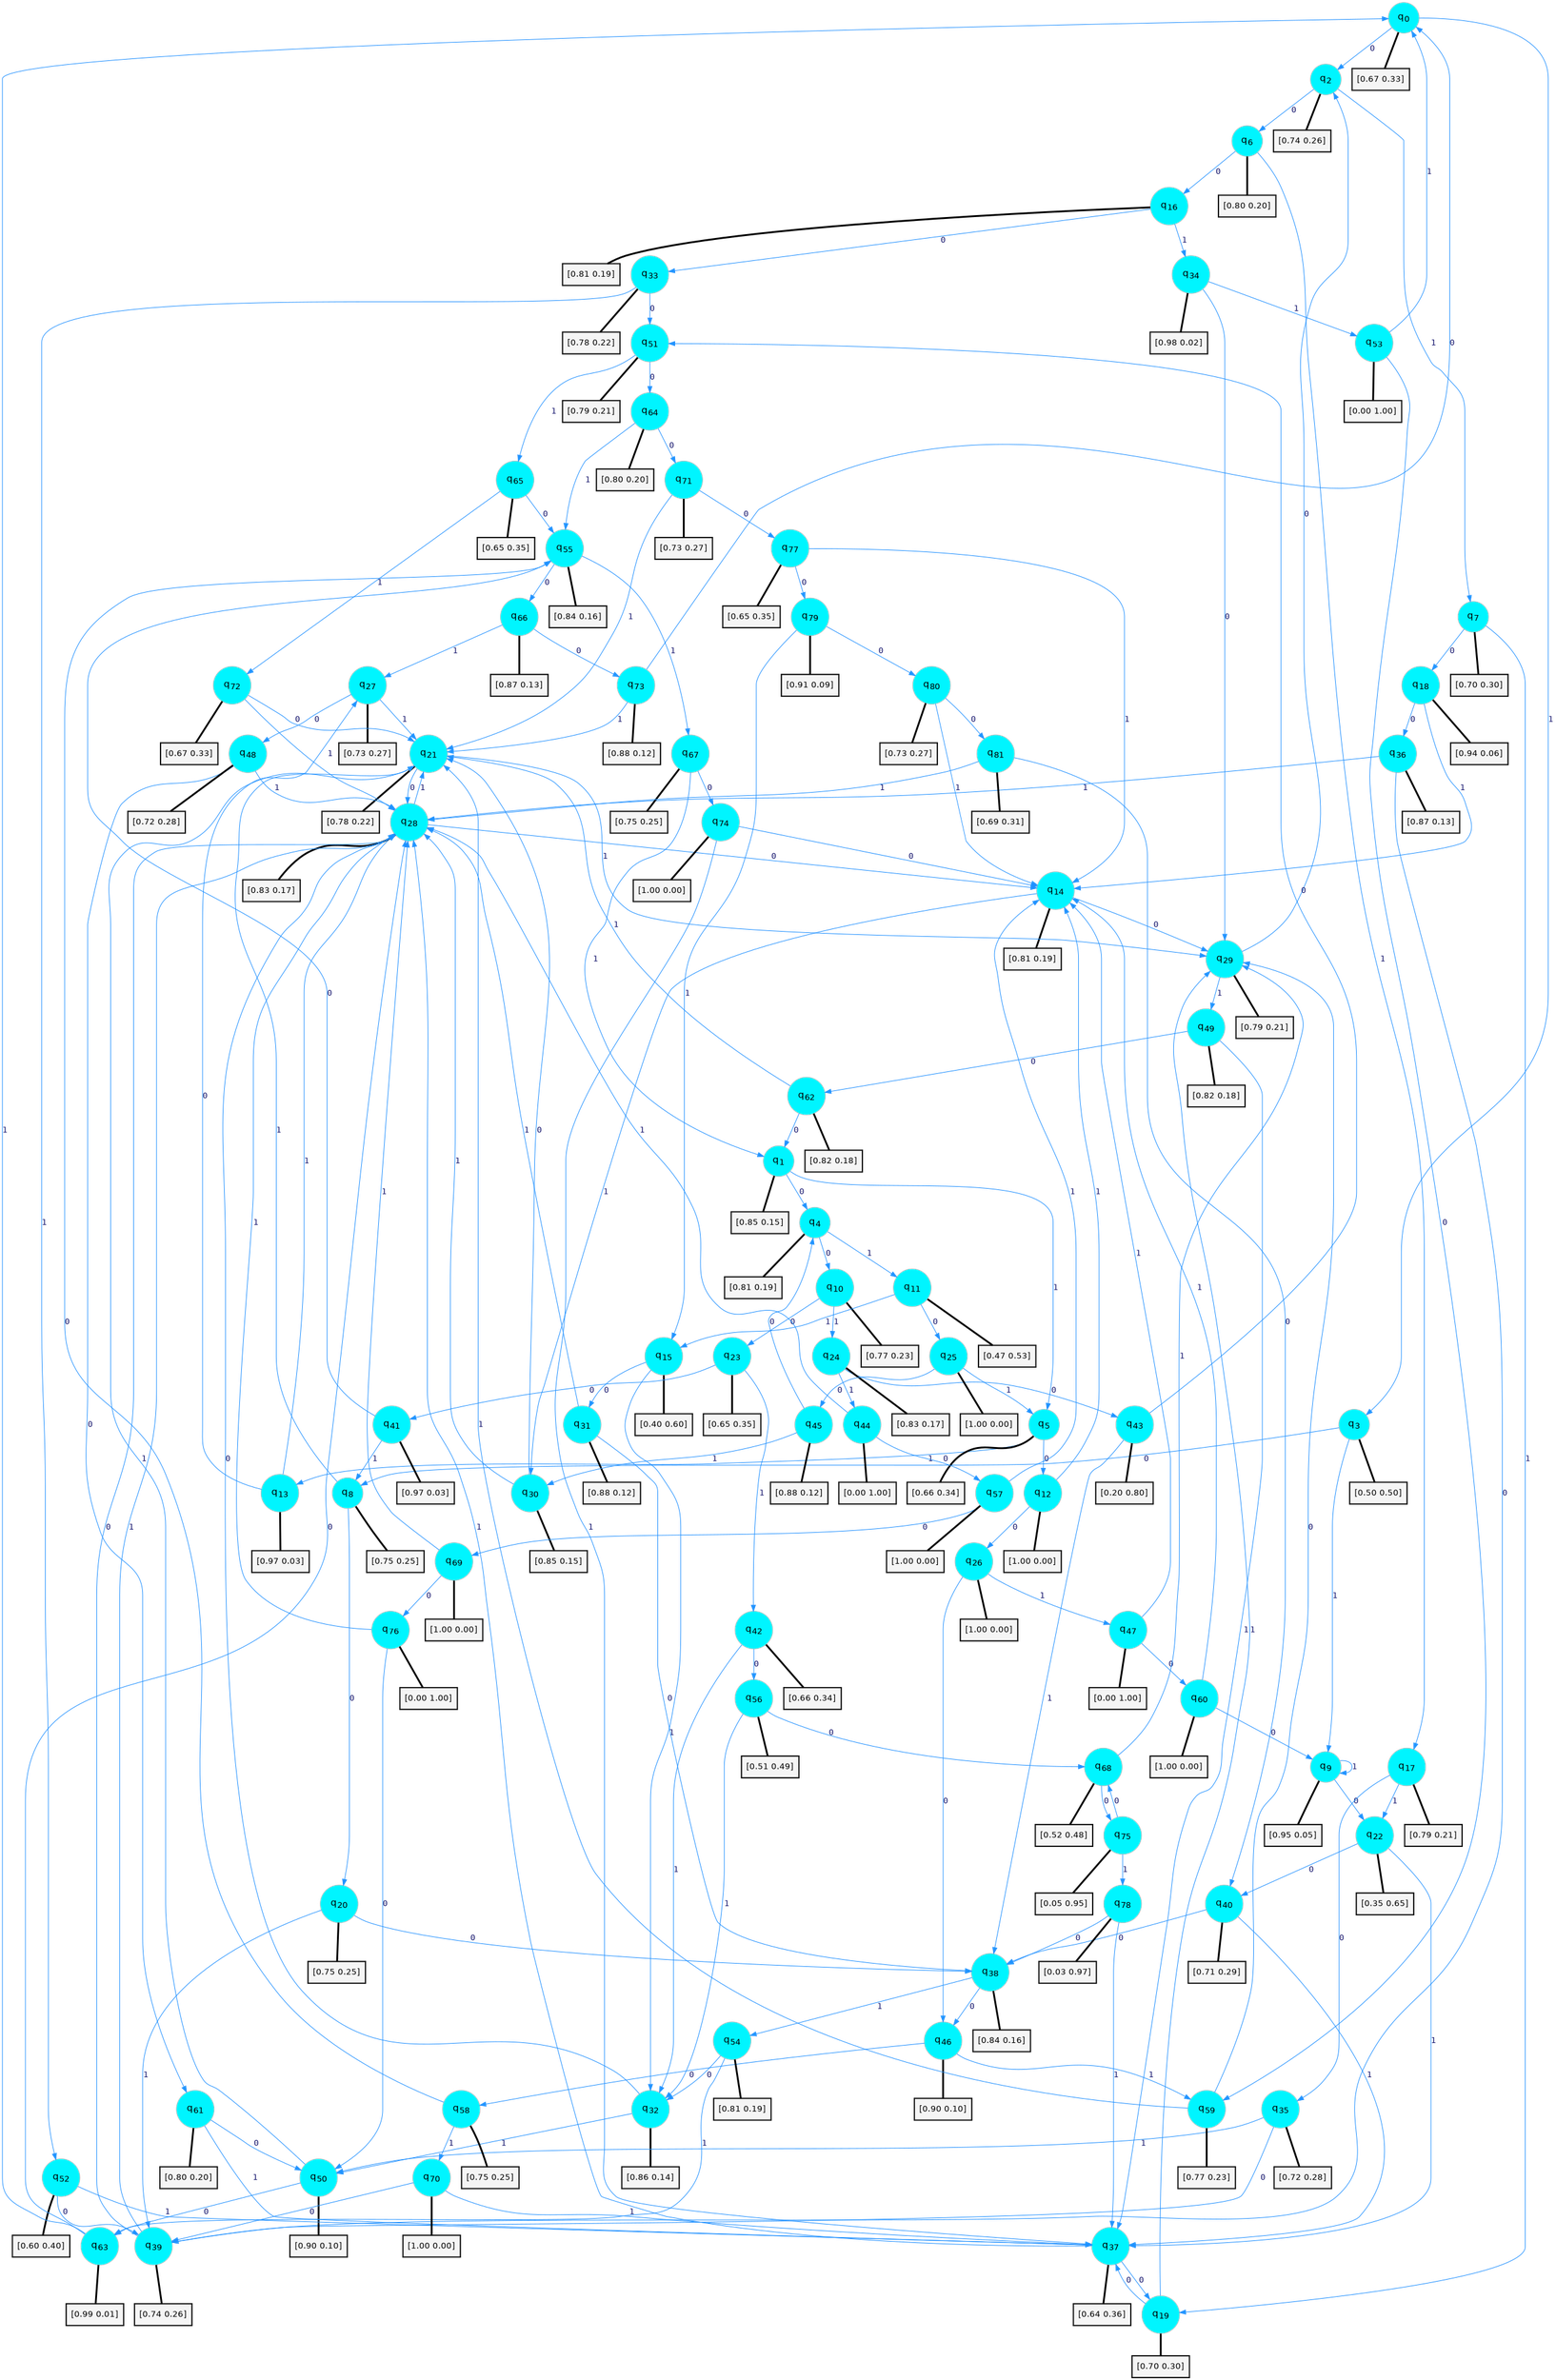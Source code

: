 digraph G {
graph [
bgcolor=transparent, dpi=300, rankdir=TD, size="40,25"];
node [
color=gray, fillcolor=turquoise1, fontcolor=black, fontname=Helvetica, fontsize=16, fontweight=bold, shape=circle, style=filled];
edge [
arrowsize=1, color=dodgerblue1, fontcolor=midnightblue, fontname=courier, fontweight=bold, penwidth=1, style=solid, weight=20];
0[label=<q<SUB>0</SUB>>];
1[label=<q<SUB>1</SUB>>];
2[label=<q<SUB>2</SUB>>];
3[label=<q<SUB>3</SUB>>];
4[label=<q<SUB>4</SUB>>];
5[label=<q<SUB>5</SUB>>];
6[label=<q<SUB>6</SUB>>];
7[label=<q<SUB>7</SUB>>];
8[label=<q<SUB>8</SUB>>];
9[label=<q<SUB>9</SUB>>];
10[label=<q<SUB>10</SUB>>];
11[label=<q<SUB>11</SUB>>];
12[label=<q<SUB>12</SUB>>];
13[label=<q<SUB>13</SUB>>];
14[label=<q<SUB>14</SUB>>];
15[label=<q<SUB>15</SUB>>];
16[label=<q<SUB>16</SUB>>];
17[label=<q<SUB>17</SUB>>];
18[label=<q<SUB>18</SUB>>];
19[label=<q<SUB>19</SUB>>];
20[label=<q<SUB>20</SUB>>];
21[label=<q<SUB>21</SUB>>];
22[label=<q<SUB>22</SUB>>];
23[label=<q<SUB>23</SUB>>];
24[label=<q<SUB>24</SUB>>];
25[label=<q<SUB>25</SUB>>];
26[label=<q<SUB>26</SUB>>];
27[label=<q<SUB>27</SUB>>];
28[label=<q<SUB>28</SUB>>];
29[label=<q<SUB>29</SUB>>];
30[label=<q<SUB>30</SUB>>];
31[label=<q<SUB>31</SUB>>];
32[label=<q<SUB>32</SUB>>];
33[label=<q<SUB>33</SUB>>];
34[label=<q<SUB>34</SUB>>];
35[label=<q<SUB>35</SUB>>];
36[label=<q<SUB>36</SUB>>];
37[label=<q<SUB>37</SUB>>];
38[label=<q<SUB>38</SUB>>];
39[label=<q<SUB>39</SUB>>];
40[label=<q<SUB>40</SUB>>];
41[label=<q<SUB>41</SUB>>];
42[label=<q<SUB>42</SUB>>];
43[label=<q<SUB>43</SUB>>];
44[label=<q<SUB>44</SUB>>];
45[label=<q<SUB>45</SUB>>];
46[label=<q<SUB>46</SUB>>];
47[label=<q<SUB>47</SUB>>];
48[label=<q<SUB>48</SUB>>];
49[label=<q<SUB>49</SUB>>];
50[label=<q<SUB>50</SUB>>];
51[label=<q<SUB>51</SUB>>];
52[label=<q<SUB>52</SUB>>];
53[label=<q<SUB>53</SUB>>];
54[label=<q<SUB>54</SUB>>];
55[label=<q<SUB>55</SUB>>];
56[label=<q<SUB>56</SUB>>];
57[label=<q<SUB>57</SUB>>];
58[label=<q<SUB>58</SUB>>];
59[label=<q<SUB>59</SUB>>];
60[label=<q<SUB>60</SUB>>];
61[label=<q<SUB>61</SUB>>];
62[label=<q<SUB>62</SUB>>];
63[label=<q<SUB>63</SUB>>];
64[label=<q<SUB>64</SUB>>];
65[label=<q<SUB>65</SUB>>];
66[label=<q<SUB>66</SUB>>];
67[label=<q<SUB>67</SUB>>];
68[label=<q<SUB>68</SUB>>];
69[label=<q<SUB>69</SUB>>];
70[label=<q<SUB>70</SUB>>];
71[label=<q<SUB>71</SUB>>];
72[label=<q<SUB>72</SUB>>];
73[label=<q<SUB>73</SUB>>];
74[label=<q<SUB>74</SUB>>];
75[label=<q<SUB>75</SUB>>];
76[label=<q<SUB>76</SUB>>];
77[label=<q<SUB>77</SUB>>];
78[label=<q<SUB>78</SUB>>];
79[label=<q<SUB>79</SUB>>];
80[label=<q<SUB>80</SUB>>];
81[label=<q<SUB>81</SUB>>];
82[label="[0.67 0.33]", shape=box,fontcolor=black, fontname=Helvetica, fontsize=14, penwidth=2, fillcolor=whitesmoke,color=black];
83[label="[0.85 0.15]", shape=box,fontcolor=black, fontname=Helvetica, fontsize=14, penwidth=2, fillcolor=whitesmoke,color=black];
84[label="[0.74 0.26]", shape=box,fontcolor=black, fontname=Helvetica, fontsize=14, penwidth=2, fillcolor=whitesmoke,color=black];
85[label="[0.50 0.50]", shape=box,fontcolor=black, fontname=Helvetica, fontsize=14, penwidth=2, fillcolor=whitesmoke,color=black];
86[label="[0.81 0.19]", shape=box,fontcolor=black, fontname=Helvetica, fontsize=14, penwidth=2, fillcolor=whitesmoke,color=black];
87[label="[0.66 0.34]", shape=box,fontcolor=black, fontname=Helvetica, fontsize=14, penwidth=2, fillcolor=whitesmoke,color=black];
88[label="[0.80 0.20]", shape=box,fontcolor=black, fontname=Helvetica, fontsize=14, penwidth=2, fillcolor=whitesmoke,color=black];
89[label="[0.70 0.30]", shape=box,fontcolor=black, fontname=Helvetica, fontsize=14, penwidth=2, fillcolor=whitesmoke,color=black];
90[label="[0.75 0.25]", shape=box,fontcolor=black, fontname=Helvetica, fontsize=14, penwidth=2, fillcolor=whitesmoke,color=black];
91[label="[0.95 0.05]", shape=box,fontcolor=black, fontname=Helvetica, fontsize=14, penwidth=2, fillcolor=whitesmoke,color=black];
92[label="[0.77 0.23]", shape=box,fontcolor=black, fontname=Helvetica, fontsize=14, penwidth=2, fillcolor=whitesmoke,color=black];
93[label="[0.47 0.53]", shape=box,fontcolor=black, fontname=Helvetica, fontsize=14, penwidth=2, fillcolor=whitesmoke,color=black];
94[label="[1.00 0.00]", shape=box,fontcolor=black, fontname=Helvetica, fontsize=14, penwidth=2, fillcolor=whitesmoke,color=black];
95[label="[0.97 0.03]", shape=box,fontcolor=black, fontname=Helvetica, fontsize=14, penwidth=2, fillcolor=whitesmoke,color=black];
96[label="[0.81 0.19]", shape=box,fontcolor=black, fontname=Helvetica, fontsize=14, penwidth=2, fillcolor=whitesmoke,color=black];
97[label="[0.40 0.60]", shape=box,fontcolor=black, fontname=Helvetica, fontsize=14, penwidth=2, fillcolor=whitesmoke,color=black];
98[label="[0.81 0.19]", shape=box,fontcolor=black, fontname=Helvetica, fontsize=14, penwidth=2, fillcolor=whitesmoke,color=black];
99[label="[0.79 0.21]", shape=box,fontcolor=black, fontname=Helvetica, fontsize=14, penwidth=2, fillcolor=whitesmoke,color=black];
100[label="[0.94 0.06]", shape=box,fontcolor=black, fontname=Helvetica, fontsize=14, penwidth=2, fillcolor=whitesmoke,color=black];
101[label="[0.70 0.30]", shape=box,fontcolor=black, fontname=Helvetica, fontsize=14, penwidth=2, fillcolor=whitesmoke,color=black];
102[label="[0.75 0.25]", shape=box,fontcolor=black, fontname=Helvetica, fontsize=14, penwidth=2, fillcolor=whitesmoke,color=black];
103[label="[0.78 0.22]", shape=box,fontcolor=black, fontname=Helvetica, fontsize=14, penwidth=2, fillcolor=whitesmoke,color=black];
104[label="[0.35 0.65]", shape=box,fontcolor=black, fontname=Helvetica, fontsize=14, penwidth=2, fillcolor=whitesmoke,color=black];
105[label="[0.65 0.35]", shape=box,fontcolor=black, fontname=Helvetica, fontsize=14, penwidth=2, fillcolor=whitesmoke,color=black];
106[label="[0.83 0.17]", shape=box,fontcolor=black, fontname=Helvetica, fontsize=14, penwidth=2, fillcolor=whitesmoke,color=black];
107[label="[1.00 0.00]", shape=box,fontcolor=black, fontname=Helvetica, fontsize=14, penwidth=2, fillcolor=whitesmoke,color=black];
108[label="[1.00 0.00]", shape=box,fontcolor=black, fontname=Helvetica, fontsize=14, penwidth=2, fillcolor=whitesmoke,color=black];
109[label="[0.73 0.27]", shape=box,fontcolor=black, fontname=Helvetica, fontsize=14, penwidth=2, fillcolor=whitesmoke,color=black];
110[label="[0.83 0.17]", shape=box,fontcolor=black, fontname=Helvetica, fontsize=14, penwidth=2, fillcolor=whitesmoke,color=black];
111[label="[0.79 0.21]", shape=box,fontcolor=black, fontname=Helvetica, fontsize=14, penwidth=2, fillcolor=whitesmoke,color=black];
112[label="[0.85 0.15]", shape=box,fontcolor=black, fontname=Helvetica, fontsize=14, penwidth=2, fillcolor=whitesmoke,color=black];
113[label="[0.88 0.12]", shape=box,fontcolor=black, fontname=Helvetica, fontsize=14, penwidth=2, fillcolor=whitesmoke,color=black];
114[label="[0.86 0.14]", shape=box,fontcolor=black, fontname=Helvetica, fontsize=14, penwidth=2, fillcolor=whitesmoke,color=black];
115[label="[0.78 0.22]", shape=box,fontcolor=black, fontname=Helvetica, fontsize=14, penwidth=2, fillcolor=whitesmoke,color=black];
116[label="[0.98 0.02]", shape=box,fontcolor=black, fontname=Helvetica, fontsize=14, penwidth=2, fillcolor=whitesmoke,color=black];
117[label="[0.72 0.28]", shape=box,fontcolor=black, fontname=Helvetica, fontsize=14, penwidth=2, fillcolor=whitesmoke,color=black];
118[label="[0.87 0.13]", shape=box,fontcolor=black, fontname=Helvetica, fontsize=14, penwidth=2, fillcolor=whitesmoke,color=black];
119[label="[0.64 0.36]", shape=box,fontcolor=black, fontname=Helvetica, fontsize=14, penwidth=2, fillcolor=whitesmoke,color=black];
120[label="[0.84 0.16]", shape=box,fontcolor=black, fontname=Helvetica, fontsize=14, penwidth=2, fillcolor=whitesmoke,color=black];
121[label="[0.74 0.26]", shape=box,fontcolor=black, fontname=Helvetica, fontsize=14, penwidth=2, fillcolor=whitesmoke,color=black];
122[label="[0.71 0.29]", shape=box,fontcolor=black, fontname=Helvetica, fontsize=14, penwidth=2, fillcolor=whitesmoke,color=black];
123[label="[0.97 0.03]", shape=box,fontcolor=black, fontname=Helvetica, fontsize=14, penwidth=2, fillcolor=whitesmoke,color=black];
124[label="[0.66 0.34]", shape=box,fontcolor=black, fontname=Helvetica, fontsize=14, penwidth=2, fillcolor=whitesmoke,color=black];
125[label="[0.20 0.80]", shape=box,fontcolor=black, fontname=Helvetica, fontsize=14, penwidth=2, fillcolor=whitesmoke,color=black];
126[label="[0.00 1.00]", shape=box,fontcolor=black, fontname=Helvetica, fontsize=14, penwidth=2, fillcolor=whitesmoke,color=black];
127[label="[0.88 0.12]", shape=box,fontcolor=black, fontname=Helvetica, fontsize=14, penwidth=2, fillcolor=whitesmoke,color=black];
128[label="[0.90 0.10]", shape=box,fontcolor=black, fontname=Helvetica, fontsize=14, penwidth=2, fillcolor=whitesmoke,color=black];
129[label="[0.00 1.00]", shape=box,fontcolor=black, fontname=Helvetica, fontsize=14, penwidth=2, fillcolor=whitesmoke,color=black];
130[label="[0.72 0.28]", shape=box,fontcolor=black, fontname=Helvetica, fontsize=14, penwidth=2, fillcolor=whitesmoke,color=black];
131[label="[0.82 0.18]", shape=box,fontcolor=black, fontname=Helvetica, fontsize=14, penwidth=2, fillcolor=whitesmoke,color=black];
132[label="[0.90 0.10]", shape=box,fontcolor=black, fontname=Helvetica, fontsize=14, penwidth=2, fillcolor=whitesmoke,color=black];
133[label="[0.79 0.21]", shape=box,fontcolor=black, fontname=Helvetica, fontsize=14, penwidth=2, fillcolor=whitesmoke,color=black];
134[label="[0.60 0.40]", shape=box,fontcolor=black, fontname=Helvetica, fontsize=14, penwidth=2, fillcolor=whitesmoke,color=black];
135[label="[0.00 1.00]", shape=box,fontcolor=black, fontname=Helvetica, fontsize=14, penwidth=2, fillcolor=whitesmoke,color=black];
136[label="[0.81 0.19]", shape=box,fontcolor=black, fontname=Helvetica, fontsize=14, penwidth=2, fillcolor=whitesmoke,color=black];
137[label="[0.84 0.16]", shape=box,fontcolor=black, fontname=Helvetica, fontsize=14, penwidth=2, fillcolor=whitesmoke,color=black];
138[label="[0.51 0.49]", shape=box,fontcolor=black, fontname=Helvetica, fontsize=14, penwidth=2, fillcolor=whitesmoke,color=black];
139[label="[1.00 0.00]", shape=box,fontcolor=black, fontname=Helvetica, fontsize=14, penwidth=2, fillcolor=whitesmoke,color=black];
140[label="[0.75 0.25]", shape=box,fontcolor=black, fontname=Helvetica, fontsize=14, penwidth=2, fillcolor=whitesmoke,color=black];
141[label="[0.77 0.23]", shape=box,fontcolor=black, fontname=Helvetica, fontsize=14, penwidth=2, fillcolor=whitesmoke,color=black];
142[label="[1.00 0.00]", shape=box,fontcolor=black, fontname=Helvetica, fontsize=14, penwidth=2, fillcolor=whitesmoke,color=black];
143[label="[0.80 0.20]", shape=box,fontcolor=black, fontname=Helvetica, fontsize=14, penwidth=2, fillcolor=whitesmoke,color=black];
144[label="[0.82 0.18]", shape=box,fontcolor=black, fontname=Helvetica, fontsize=14, penwidth=2, fillcolor=whitesmoke,color=black];
145[label="[0.99 0.01]", shape=box,fontcolor=black, fontname=Helvetica, fontsize=14, penwidth=2, fillcolor=whitesmoke,color=black];
146[label="[0.80 0.20]", shape=box,fontcolor=black, fontname=Helvetica, fontsize=14, penwidth=2, fillcolor=whitesmoke,color=black];
147[label="[0.65 0.35]", shape=box,fontcolor=black, fontname=Helvetica, fontsize=14, penwidth=2, fillcolor=whitesmoke,color=black];
148[label="[0.87 0.13]", shape=box,fontcolor=black, fontname=Helvetica, fontsize=14, penwidth=2, fillcolor=whitesmoke,color=black];
149[label="[0.75 0.25]", shape=box,fontcolor=black, fontname=Helvetica, fontsize=14, penwidth=2, fillcolor=whitesmoke,color=black];
150[label="[0.52 0.48]", shape=box,fontcolor=black, fontname=Helvetica, fontsize=14, penwidth=2, fillcolor=whitesmoke,color=black];
151[label="[1.00 0.00]", shape=box,fontcolor=black, fontname=Helvetica, fontsize=14, penwidth=2, fillcolor=whitesmoke,color=black];
152[label="[1.00 0.00]", shape=box,fontcolor=black, fontname=Helvetica, fontsize=14, penwidth=2, fillcolor=whitesmoke,color=black];
153[label="[0.73 0.27]", shape=box,fontcolor=black, fontname=Helvetica, fontsize=14, penwidth=2, fillcolor=whitesmoke,color=black];
154[label="[0.67 0.33]", shape=box,fontcolor=black, fontname=Helvetica, fontsize=14, penwidth=2, fillcolor=whitesmoke,color=black];
155[label="[0.88 0.12]", shape=box,fontcolor=black, fontname=Helvetica, fontsize=14, penwidth=2, fillcolor=whitesmoke,color=black];
156[label="[1.00 0.00]", shape=box,fontcolor=black, fontname=Helvetica, fontsize=14, penwidth=2, fillcolor=whitesmoke,color=black];
157[label="[0.05 0.95]", shape=box,fontcolor=black, fontname=Helvetica, fontsize=14, penwidth=2, fillcolor=whitesmoke,color=black];
158[label="[0.00 1.00]", shape=box,fontcolor=black, fontname=Helvetica, fontsize=14, penwidth=2, fillcolor=whitesmoke,color=black];
159[label="[0.65 0.35]", shape=box,fontcolor=black, fontname=Helvetica, fontsize=14, penwidth=2, fillcolor=whitesmoke,color=black];
160[label="[0.03 0.97]", shape=box,fontcolor=black, fontname=Helvetica, fontsize=14, penwidth=2, fillcolor=whitesmoke,color=black];
161[label="[0.91 0.09]", shape=box,fontcolor=black, fontname=Helvetica, fontsize=14, penwidth=2, fillcolor=whitesmoke,color=black];
162[label="[0.73 0.27]", shape=box,fontcolor=black, fontname=Helvetica, fontsize=14, penwidth=2, fillcolor=whitesmoke,color=black];
163[label="[0.69 0.31]", shape=box,fontcolor=black, fontname=Helvetica, fontsize=14, penwidth=2, fillcolor=whitesmoke,color=black];
0->2 [label=0];
0->3 [label=1];
0->82 [arrowhead=none, penwidth=3,color=black];
1->4 [label=0];
1->5 [label=1];
1->83 [arrowhead=none, penwidth=3,color=black];
2->6 [label=0];
2->7 [label=1];
2->84 [arrowhead=none, penwidth=3,color=black];
3->8 [label=0];
3->9 [label=1];
3->85 [arrowhead=none, penwidth=3,color=black];
4->10 [label=0];
4->11 [label=1];
4->86 [arrowhead=none, penwidth=3,color=black];
5->12 [label=0];
5->13 [label=1];
5->87 [arrowhead=none, penwidth=3,color=black];
6->16 [label=0];
6->17 [label=1];
6->88 [arrowhead=none, penwidth=3,color=black];
7->18 [label=0];
7->19 [label=1];
7->89 [arrowhead=none, penwidth=3,color=black];
8->20 [label=0];
8->21 [label=1];
8->90 [arrowhead=none, penwidth=3,color=black];
9->22 [label=0];
9->9 [label=1];
9->91 [arrowhead=none, penwidth=3,color=black];
10->23 [label=0];
10->24 [label=1];
10->92 [arrowhead=none, penwidth=3,color=black];
11->25 [label=0];
11->15 [label=1];
11->93 [arrowhead=none, penwidth=3,color=black];
12->26 [label=0];
12->14 [label=1];
12->94 [arrowhead=none, penwidth=3,color=black];
13->27 [label=0];
13->28 [label=1];
13->95 [arrowhead=none, penwidth=3,color=black];
14->29 [label=0];
14->30 [label=1];
14->96 [arrowhead=none, penwidth=3,color=black];
15->31 [label=0];
15->32 [label=1];
15->97 [arrowhead=none, penwidth=3,color=black];
16->33 [label=0];
16->34 [label=1];
16->98 [arrowhead=none, penwidth=3,color=black];
17->35 [label=0];
17->22 [label=1];
17->99 [arrowhead=none, penwidth=3,color=black];
18->36 [label=0];
18->14 [label=1];
18->100 [arrowhead=none, penwidth=3,color=black];
19->37 [label=0];
19->29 [label=1];
19->101 [arrowhead=none, penwidth=3,color=black];
20->38 [label=0];
20->39 [label=1];
20->102 [arrowhead=none, penwidth=3,color=black];
21->28 [label=0];
21->29 [label=1];
21->103 [arrowhead=none, penwidth=3,color=black];
22->40 [label=0];
22->37 [label=1];
22->104 [arrowhead=none, penwidth=3,color=black];
23->41 [label=0];
23->42 [label=1];
23->105 [arrowhead=none, penwidth=3,color=black];
24->43 [label=0];
24->44 [label=1];
24->106 [arrowhead=none, penwidth=3,color=black];
25->45 [label=0];
25->5 [label=1];
25->107 [arrowhead=none, penwidth=3,color=black];
26->46 [label=0];
26->47 [label=1];
26->108 [arrowhead=none, penwidth=3,color=black];
27->48 [label=0];
27->21 [label=1];
27->109 [arrowhead=none, penwidth=3,color=black];
28->14 [label=0];
28->21 [label=1];
28->110 [arrowhead=none, penwidth=3,color=black];
29->2 [label=0];
29->49 [label=1];
29->111 [arrowhead=none, penwidth=3,color=black];
30->21 [label=0];
30->28 [label=1];
30->112 [arrowhead=none, penwidth=3,color=black];
31->38 [label=0];
31->28 [label=1];
31->113 [arrowhead=none, penwidth=3,color=black];
32->28 [label=0];
32->50 [label=1];
32->114 [arrowhead=none, penwidth=3,color=black];
33->51 [label=0];
33->52 [label=1];
33->115 [arrowhead=none, penwidth=3,color=black];
34->29 [label=0];
34->53 [label=1];
34->116 [arrowhead=none, penwidth=3,color=black];
35->39 [label=0];
35->50 [label=1];
35->117 [arrowhead=none, penwidth=3,color=black];
36->39 [label=0];
36->28 [label=1];
36->118 [arrowhead=none, penwidth=3,color=black];
37->19 [label=0];
37->28 [label=1];
37->119 [arrowhead=none, penwidth=3,color=black];
38->46 [label=0];
38->54 [label=1];
38->120 [arrowhead=none, penwidth=3,color=black];
39->28 [label=0];
39->28 [label=1];
39->121 [arrowhead=none, penwidth=3,color=black];
40->38 [label=0];
40->37 [label=1];
40->122 [arrowhead=none, penwidth=3,color=black];
41->55 [label=0];
41->8 [label=1];
41->123 [arrowhead=none, penwidth=3,color=black];
42->56 [label=0];
42->32 [label=1];
42->124 [arrowhead=none, penwidth=3,color=black];
43->51 [label=0];
43->38 [label=1];
43->125 [arrowhead=none, penwidth=3,color=black];
44->57 [label=0];
44->28 [label=1];
44->126 [arrowhead=none, penwidth=3,color=black];
45->4 [label=0];
45->30 [label=1];
45->127 [arrowhead=none, penwidth=3,color=black];
46->58 [label=0];
46->59 [label=1];
46->128 [arrowhead=none, penwidth=3,color=black];
47->60 [label=0];
47->14 [label=1];
47->129 [arrowhead=none, penwidth=3,color=black];
48->61 [label=0];
48->28 [label=1];
48->130 [arrowhead=none, penwidth=3,color=black];
49->62 [label=0];
49->37 [label=1];
49->131 [arrowhead=none, penwidth=3,color=black];
50->63 [label=0];
50->21 [label=1];
50->132 [arrowhead=none, penwidth=3,color=black];
51->64 [label=0];
51->65 [label=1];
51->133 [arrowhead=none, penwidth=3,color=black];
52->39 [label=0];
52->37 [label=1];
52->134 [arrowhead=none, penwidth=3,color=black];
53->59 [label=0];
53->0 [label=1];
53->135 [arrowhead=none, penwidth=3,color=black];
54->32 [label=0];
54->63 [label=1];
54->136 [arrowhead=none, penwidth=3,color=black];
55->66 [label=0];
55->67 [label=1];
55->137 [arrowhead=none, penwidth=3,color=black];
56->68 [label=0];
56->32 [label=1];
56->138 [arrowhead=none, penwidth=3,color=black];
57->69 [label=0];
57->14 [label=1];
57->139 [arrowhead=none, penwidth=3,color=black];
58->55 [label=0];
58->70 [label=1];
58->140 [arrowhead=none, penwidth=3,color=black];
59->29 [label=0];
59->21 [label=1];
59->141 [arrowhead=none, penwidth=3,color=black];
60->9 [label=0];
60->14 [label=1];
60->142 [arrowhead=none, penwidth=3,color=black];
61->50 [label=0];
61->37 [label=1];
61->143 [arrowhead=none, penwidth=3,color=black];
62->1 [label=0];
62->21 [label=1];
62->144 [arrowhead=none, penwidth=3,color=black];
63->28 [label=0];
63->0 [label=1];
63->145 [arrowhead=none, penwidth=3,color=black];
64->71 [label=0];
64->55 [label=1];
64->146 [arrowhead=none, penwidth=3,color=black];
65->55 [label=0];
65->72 [label=1];
65->147 [arrowhead=none, penwidth=3,color=black];
66->73 [label=0];
66->27 [label=1];
66->148 [arrowhead=none, penwidth=3,color=black];
67->74 [label=0];
67->1 [label=1];
67->149 [arrowhead=none, penwidth=3,color=black];
68->75 [label=0];
68->29 [label=1];
68->150 [arrowhead=none, penwidth=3,color=black];
69->76 [label=0];
69->28 [label=1];
69->151 [arrowhead=none, penwidth=3,color=black];
70->39 [label=0];
70->37 [label=1];
70->152 [arrowhead=none, penwidth=3,color=black];
71->77 [label=0];
71->21 [label=1];
71->153 [arrowhead=none, penwidth=3,color=black];
72->21 [label=0];
72->28 [label=1];
72->154 [arrowhead=none, penwidth=3,color=black];
73->0 [label=0];
73->21 [label=1];
73->155 [arrowhead=none, penwidth=3,color=black];
74->14 [label=0];
74->37 [label=1];
74->156 [arrowhead=none, penwidth=3,color=black];
75->68 [label=0];
75->78 [label=1];
75->157 [arrowhead=none, penwidth=3,color=black];
76->50 [label=0];
76->28 [label=1];
76->158 [arrowhead=none, penwidth=3,color=black];
77->79 [label=0];
77->14 [label=1];
77->159 [arrowhead=none, penwidth=3,color=black];
78->38 [label=0];
78->37 [label=1];
78->160 [arrowhead=none, penwidth=3,color=black];
79->80 [label=0];
79->15 [label=1];
79->161 [arrowhead=none, penwidth=3,color=black];
80->81 [label=0];
80->14 [label=1];
80->162 [arrowhead=none, penwidth=3,color=black];
81->40 [label=0];
81->28 [label=1];
81->163 [arrowhead=none, penwidth=3,color=black];
}
